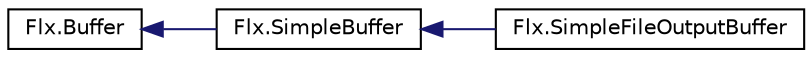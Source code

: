 digraph "Graphical Class Hierarchy"
{
 // LATEX_PDF_SIZE
  edge [fontname="Helvetica",fontsize="10",labelfontname="Helvetica",labelfontsize="10"];
  node [fontname="Helvetica",fontsize="10",shape=record];
  rankdir="LR";
  Node0 [label="Flx.Buffer",height=0.2,width=0.4,color="black", fillcolor="white", style="filled",URL="$classFlx_1_1Buffer.html",tooltip=" "];
  Node0 -> Node1 [dir="back",color="midnightblue",fontsize="10",style="solid",fontname="Helvetica"];
  Node1 [label="Flx.SimpleBuffer",height=0.2,width=0.4,color="black", fillcolor="white", style="filled",URL="$classFlx_1_1SimpleBuffer.html",tooltip=" "];
  Node1 -> Node2 [dir="back",color="midnightblue",fontsize="10",style="solid",fontname="Helvetica"];
  Node2 [label="Flx.SimpleFileOutputBuffer",height=0.2,width=0.4,color="black", fillcolor="white", style="filled",URL="$classFlx_1_1SimpleFileOutputBuffer.html",tooltip=" "];
}

